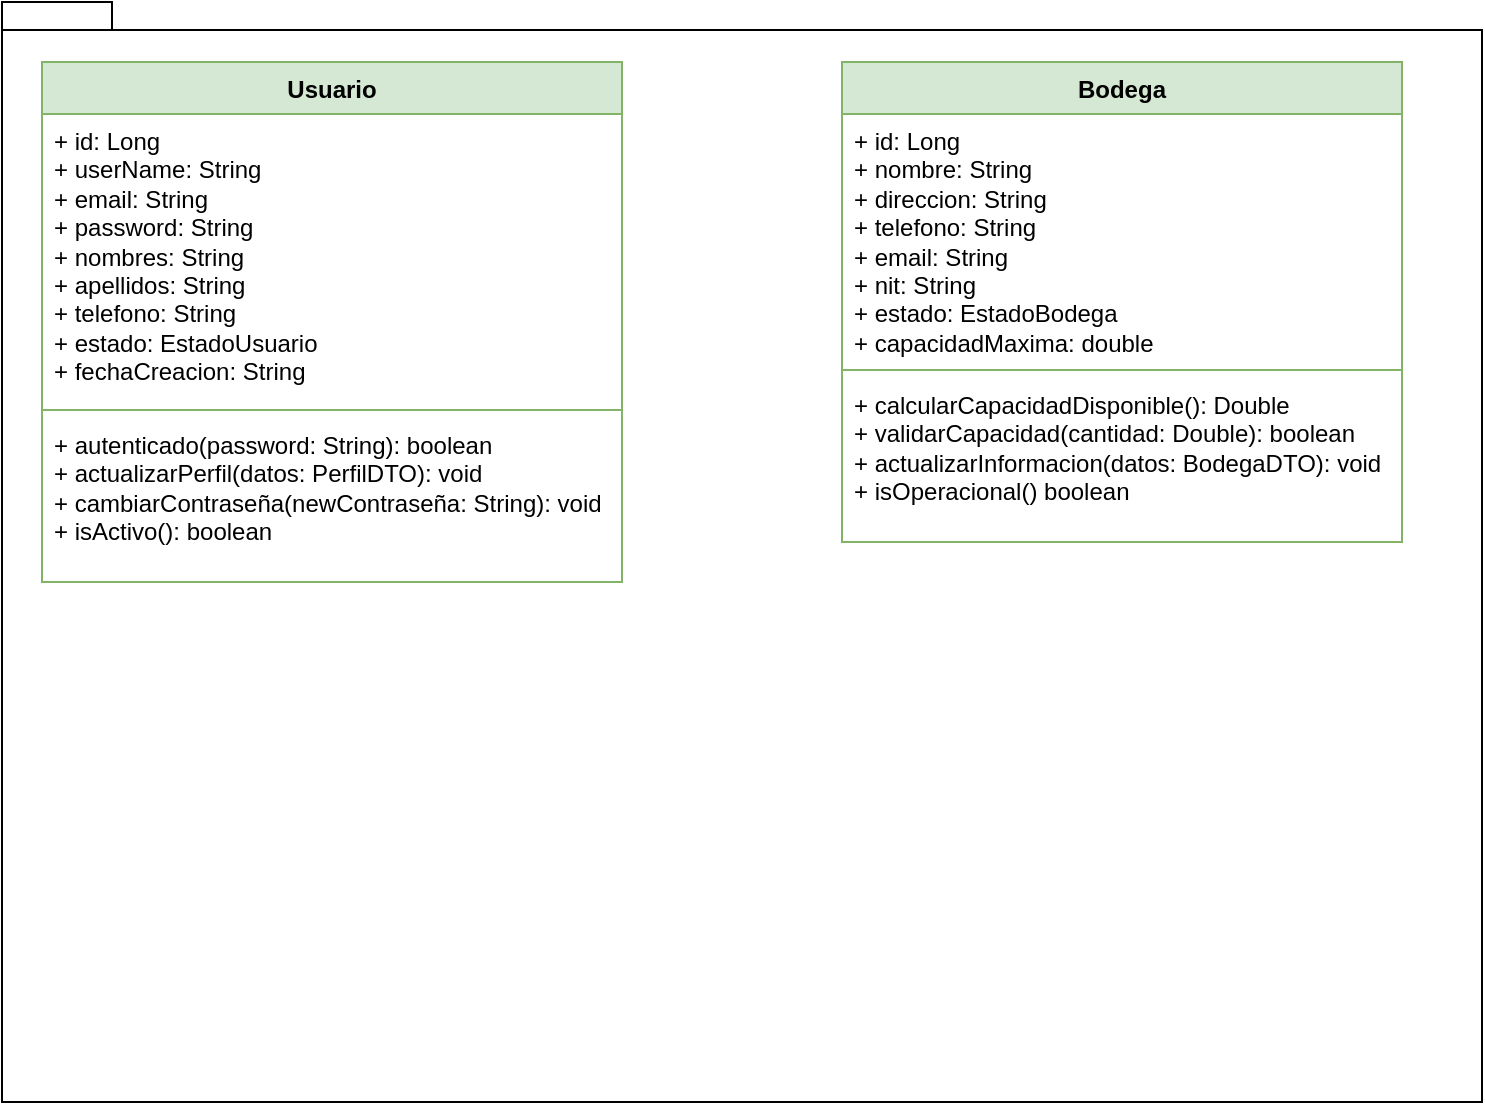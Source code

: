 <mxfile version="28.2.0">
  <diagram name="Página-1" id="tmoNBz47ytBKy1adXkc0">
    <mxGraphModel dx="2009" dy="1824" grid="1" gridSize="10" guides="1" tooltips="1" connect="1" arrows="1" fold="1" page="1" pageScale="1" pageWidth="827" pageHeight="1169" math="0" shadow="0">
      <root>
        <mxCell id="0" />
        <mxCell id="1" parent="0" />
        <mxCell id="k55dvqI0mPFImyrSNptX-1" value="" style="shape=folder;fontStyle=1;spacingTop=10;tabWidth=40;tabHeight=14;tabPosition=left;html=1;whiteSpace=wrap;rounded=0;" vertex="1" parent="1">
          <mxGeometry x="-800" y="-450" width="740" height="550" as="geometry" />
        </mxCell>
        <mxCell id="k55dvqI0mPFImyrSNptX-2" value="Usuario" style="swimlane;fontStyle=1;align=center;verticalAlign=top;childLayout=stackLayout;horizontal=1;startSize=26;horizontalStack=0;resizeParent=1;resizeParentMax=0;resizeLast=0;collapsible=1;marginBottom=0;whiteSpace=wrap;html=1;fillColor=#d5e8d4;strokeColor=#82b366;" vertex="1" parent="1">
          <mxGeometry x="-780" y="-420" width="290" height="260" as="geometry" />
        </mxCell>
        <mxCell id="k55dvqI0mPFImyrSNptX-3" value="+ id: Long&lt;div&gt;+ userName: String&lt;/div&gt;&lt;div&gt;+ email: String&lt;/div&gt;&lt;div&gt;+ password: String&lt;br&gt;&lt;div&gt;+ nombres: String&lt;br&gt;&lt;div&gt;+ apellidos: String&lt;/div&gt;&lt;div&gt;+ telefono: String&lt;/div&gt;&lt;div&gt;+ estado: EstadoUsuario&lt;/div&gt;&lt;div&gt;+ fechaCreacion: String&lt;/div&gt;&lt;div&gt;&lt;div&gt;&lt;br&gt;&lt;/div&gt;&lt;div&gt;&lt;br&gt;&lt;/div&gt;&lt;/div&gt;&lt;/div&gt;&lt;/div&gt;" style="text;strokeColor=none;fillColor=none;align=left;verticalAlign=top;spacingLeft=4;spacingRight=4;overflow=hidden;rotatable=0;points=[[0,0.5],[1,0.5]];portConstraint=eastwest;whiteSpace=wrap;html=1;" vertex="1" parent="k55dvqI0mPFImyrSNptX-2">
          <mxGeometry y="26" width="290" height="144" as="geometry" />
        </mxCell>
        <mxCell id="k55dvqI0mPFImyrSNptX-4" value="" style="line;strokeWidth=1;fillColor=none;align=left;verticalAlign=middle;spacingTop=-1;spacingLeft=3;spacingRight=3;rotatable=0;labelPosition=right;points=[];portConstraint=eastwest;strokeColor=inherit;" vertex="1" parent="k55dvqI0mPFImyrSNptX-2">
          <mxGeometry y="170" width="290" height="8" as="geometry" />
        </mxCell>
        <mxCell id="k55dvqI0mPFImyrSNptX-5" value="+ autenticado(password: String): boolean&lt;div&gt;+ actualizarPerfil(datos: PerfilDTO): void&lt;/div&gt;&lt;div&gt;+ cambiarContraseña(newContraseña: String): void&lt;/div&gt;&lt;div&gt;+ isActivo(): boolean&lt;/div&gt;" style="text;strokeColor=none;fillColor=none;align=left;verticalAlign=top;spacingLeft=4;spacingRight=4;overflow=hidden;rotatable=0;points=[[0,0.5],[1,0.5]];portConstraint=eastwest;whiteSpace=wrap;html=1;" vertex="1" parent="k55dvqI0mPFImyrSNptX-2">
          <mxGeometry y="178" width="290" height="82" as="geometry" />
        </mxCell>
        <mxCell id="k55dvqI0mPFImyrSNptX-6" value="Bodega" style="swimlane;fontStyle=1;align=center;verticalAlign=top;childLayout=stackLayout;horizontal=1;startSize=26;horizontalStack=0;resizeParent=1;resizeParentMax=0;resizeLast=0;collapsible=1;marginBottom=0;whiteSpace=wrap;html=1;fillColor=#d5e8d4;strokeColor=#82b366;" vertex="1" parent="1">
          <mxGeometry x="-380" y="-420" width="280" height="240" as="geometry" />
        </mxCell>
        <mxCell id="k55dvqI0mPFImyrSNptX-7" value="+ id: Long&lt;div&gt;+ nombre: String&lt;/div&gt;&lt;div&gt;+ direccion: String&lt;/div&gt;&lt;div&gt;+ telefono: String&lt;br&gt;&lt;div&gt;+ email: String&lt;br&gt;&lt;div&gt;+ nit: String&lt;/div&gt;&lt;div&gt;+ estado: EstadoBodega&lt;/div&gt;&lt;div&gt;&lt;div&gt;+ capacidadMaxima: double&lt;/div&gt;&lt;div&gt;&lt;br&gt;&lt;/div&gt;&lt;/div&gt;&lt;/div&gt;&lt;/div&gt;" style="text;strokeColor=none;fillColor=none;align=left;verticalAlign=top;spacingLeft=4;spacingRight=4;overflow=hidden;rotatable=0;points=[[0,0.5],[1,0.5]];portConstraint=eastwest;whiteSpace=wrap;html=1;" vertex="1" parent="k55dvqI0mPFImyrSNptX-6">
          <mxGeometry y="26" width="280" height="124" as="geometry" />
        </mxCell>
        <mxCell id="k55dvqI0mPFImyrSNptX-8" value="" style="line;strokeWidth=1;fillColor=none;align=left;verticalAlign=middle;spacingTop=-1;spacingLeft=3;spacingRight=3;rotatable=0;labelPosition=right;points=[];portConstraint=eastwest;strokeColor=inherit;" vertex="1" parent="k55dvqI0mPFImyrSNptX-6">
          <mxGeometry y="150" width="280" height="8" as="geometry" />
        </mxCell>
        <mxCell id="k55dvqI0mPFImyrSNptX-9" value="+ calcularCapacidadDisponible(): Double&lt;div&gt;+ validarCapacidad(cantidad: Double): boolean&lt;/div&gt;&lt;div&gt;+ actualizarInformacion(datos: BodegaDTO): void&lt;/div&gt;&lt;div&gt;+ isOperacional() boolean&lt;/div&gt;" style="text;strokeColor=none;fillColor=none;align=left;verticalAlign=top;spacingLeft=4;spacingRight=4;overflow=hidden;rotatable=0;points=[[0,0.5],[1,0.5]];portConstraint=eastwest;whiteSpace=wrap;html=1;" vertex="1" parent="k55dvqI0mPFImyrSNptX-6">
          <mxGeometry y="158" width="280" height="82" as="geometry" />
        </mxCell>
      </root>
    </mxGraphModel>
  </diagram>
</mxfile>
